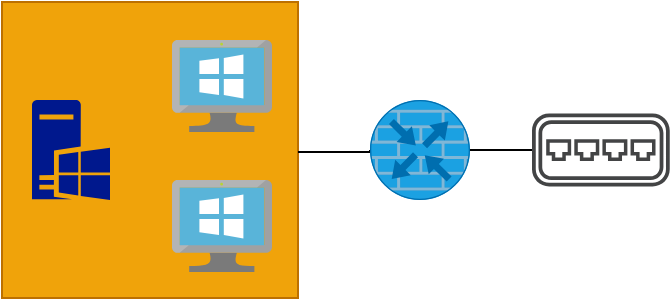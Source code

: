 <mxfile version="21.6.6" type="device">
  <diagram id="ECNc27xMmV9NGGRQFEhQ" name="Page-1">
    <mxGraphModel dx="634" dy="906" grid="1" gridSize="10" guides="1" tooltips="1" connect="1" arrows="1" fold="1" page="1" pageScale="1" pageWidth="827" pageHeight="1169" math="0" shadow="0">
      <root>
        <mxCell id="0" />
        <mxCell id="1" parent="0" />
        <mxCell id="AKihD957ocTdcAzLTjZe-27" value="" style="whiteSpace=wrap;html=1;aspect=fixed;fillColor=#f0a30a;fontColor=#000000;strokeColor=#BD7000;" vertex="1" parent="1">
          <mxGeometry x="205" y="281" width="148" height="148" as="geometry" />
        </mxCell>
        <mxCell id="AKihD957ocTdcAzLTjZe-30" style="edgeStyle=orthogonalEdgeStyle;rounded=0;orthogonalLoop=1;jettySize=auto;html=1;entryX=0;entryY=0.5;entryDx=0;entryDy=0;entryPerimeter=0;endArrow=none;endFill=0;" edge="1" parent="1" target="AKihD957ocTdcAzLTjZe-2">
          <mxGeometry relative="1" as="geometry">
            <mxPoint x="353" y="356" as="sourcePoint" />
          </mxGeometry>
        </mxCell>
        <mxCell id="AKihD957ocTdcAzLTjZe-35" style="edgeStyle=orthogonalEdgeStyle;rounded=0;orthogonalLoop=1;jettySize=auto;html=1;endArrow=none;endFill=0;" edge="1" parent="1" source="AKihD957ocTdcAzLTjZe-2" target="AKihD957ocTdcAzLTjZe-4">
          <mxGeometry relative="1" as="geometry" />
        </mxCell>
        <mxCell id="AKihD957ocTdcAzLTjZe-2" value="" style="sketch=0;points=[[0.5,0,0],[1,0.5,0],[0.5,1,0],[0,0.5,0],[0.145,0.145,0],[0.856,0.145,0],[0.855,0.856,0],[0.145,0.855,0]];verticalLabelPosition=bottom;html=1;verticalAlign=top;aspect=fixed;align=center;pointerEvents=1;shape=mxgraph.cisco19.rect;prIcon=router_with_firewall;fillColor=#1ba1e2;strokeColor=#006EAF;fontColor=#ffffff;" vertex="1" parent="1">
          <mxGeometry x="389" y="330" width="50" height="50" as="geometry" />
        </mxCell>
        <mxCell id="AKihD957ocTdcAzLTjZe-4" value="" style="sketch=0;pointerEvents=1;shadow=0;dashed=0;html=1;strokeColor=none;fillColor=#434445;aspect=fixed;labelPosition=center;verticalLabelPosition=bottom;verticalAlign=top;align=center;outlineConnect=0;shape=mxgraph.vvd.virtual_switch;" vertex="1" parent="1">
          <mxGeometry x="470" y="336.75" width="68.87" height="36.5" as="geometry" />
        </mxCell>
        <mxCell id="AKihD957ocTdcAzLTjZe-13" value="" style="image;sketch=0;aspect=fixed;html=1;points=[];align=center;fontSize=12;image=img/lib/mscae/VirtualMachineWindows.svg;" vertex="1" parent="1">
          <mxGeometry x="290" y="370" width="50" height="46" as="geometry" />
        </mxCell>
        <mxCell id="AKihD957ocTdcAzLTjZe-19" value="" style="image;sketch=0;aspect=fixed;html=1;points=[];align=center;fontSize=12;image=img/lib/mscae/VirtualMachineWindows.svg;" vertex="1" parent="1">
          <mxGeometry x="290" y="300" width="50" height="46" as="geometry" />
        </mxCell>
        <mxCell id="AKihD957ocTdcAzLTjZe-23" value="" style="sketch=0;aspect=fixed;pointerEvents=1;shadow=0;dashed=0;html=1;strokeColor=none;labelPosition=center;verticalLabelPosition=bottom;verticalAlign=top;align=center;fillColor=#00188D;shape=mxgraph.mscae.enterprise.windows_server" vertex="1" parent="1">
          <mxGeometry x="220" y="330" width="39" height="50" as="geometry" />
        </mxCell>
      </root>
    </mxGraphModel>
  </diagram>
</mxfile>
